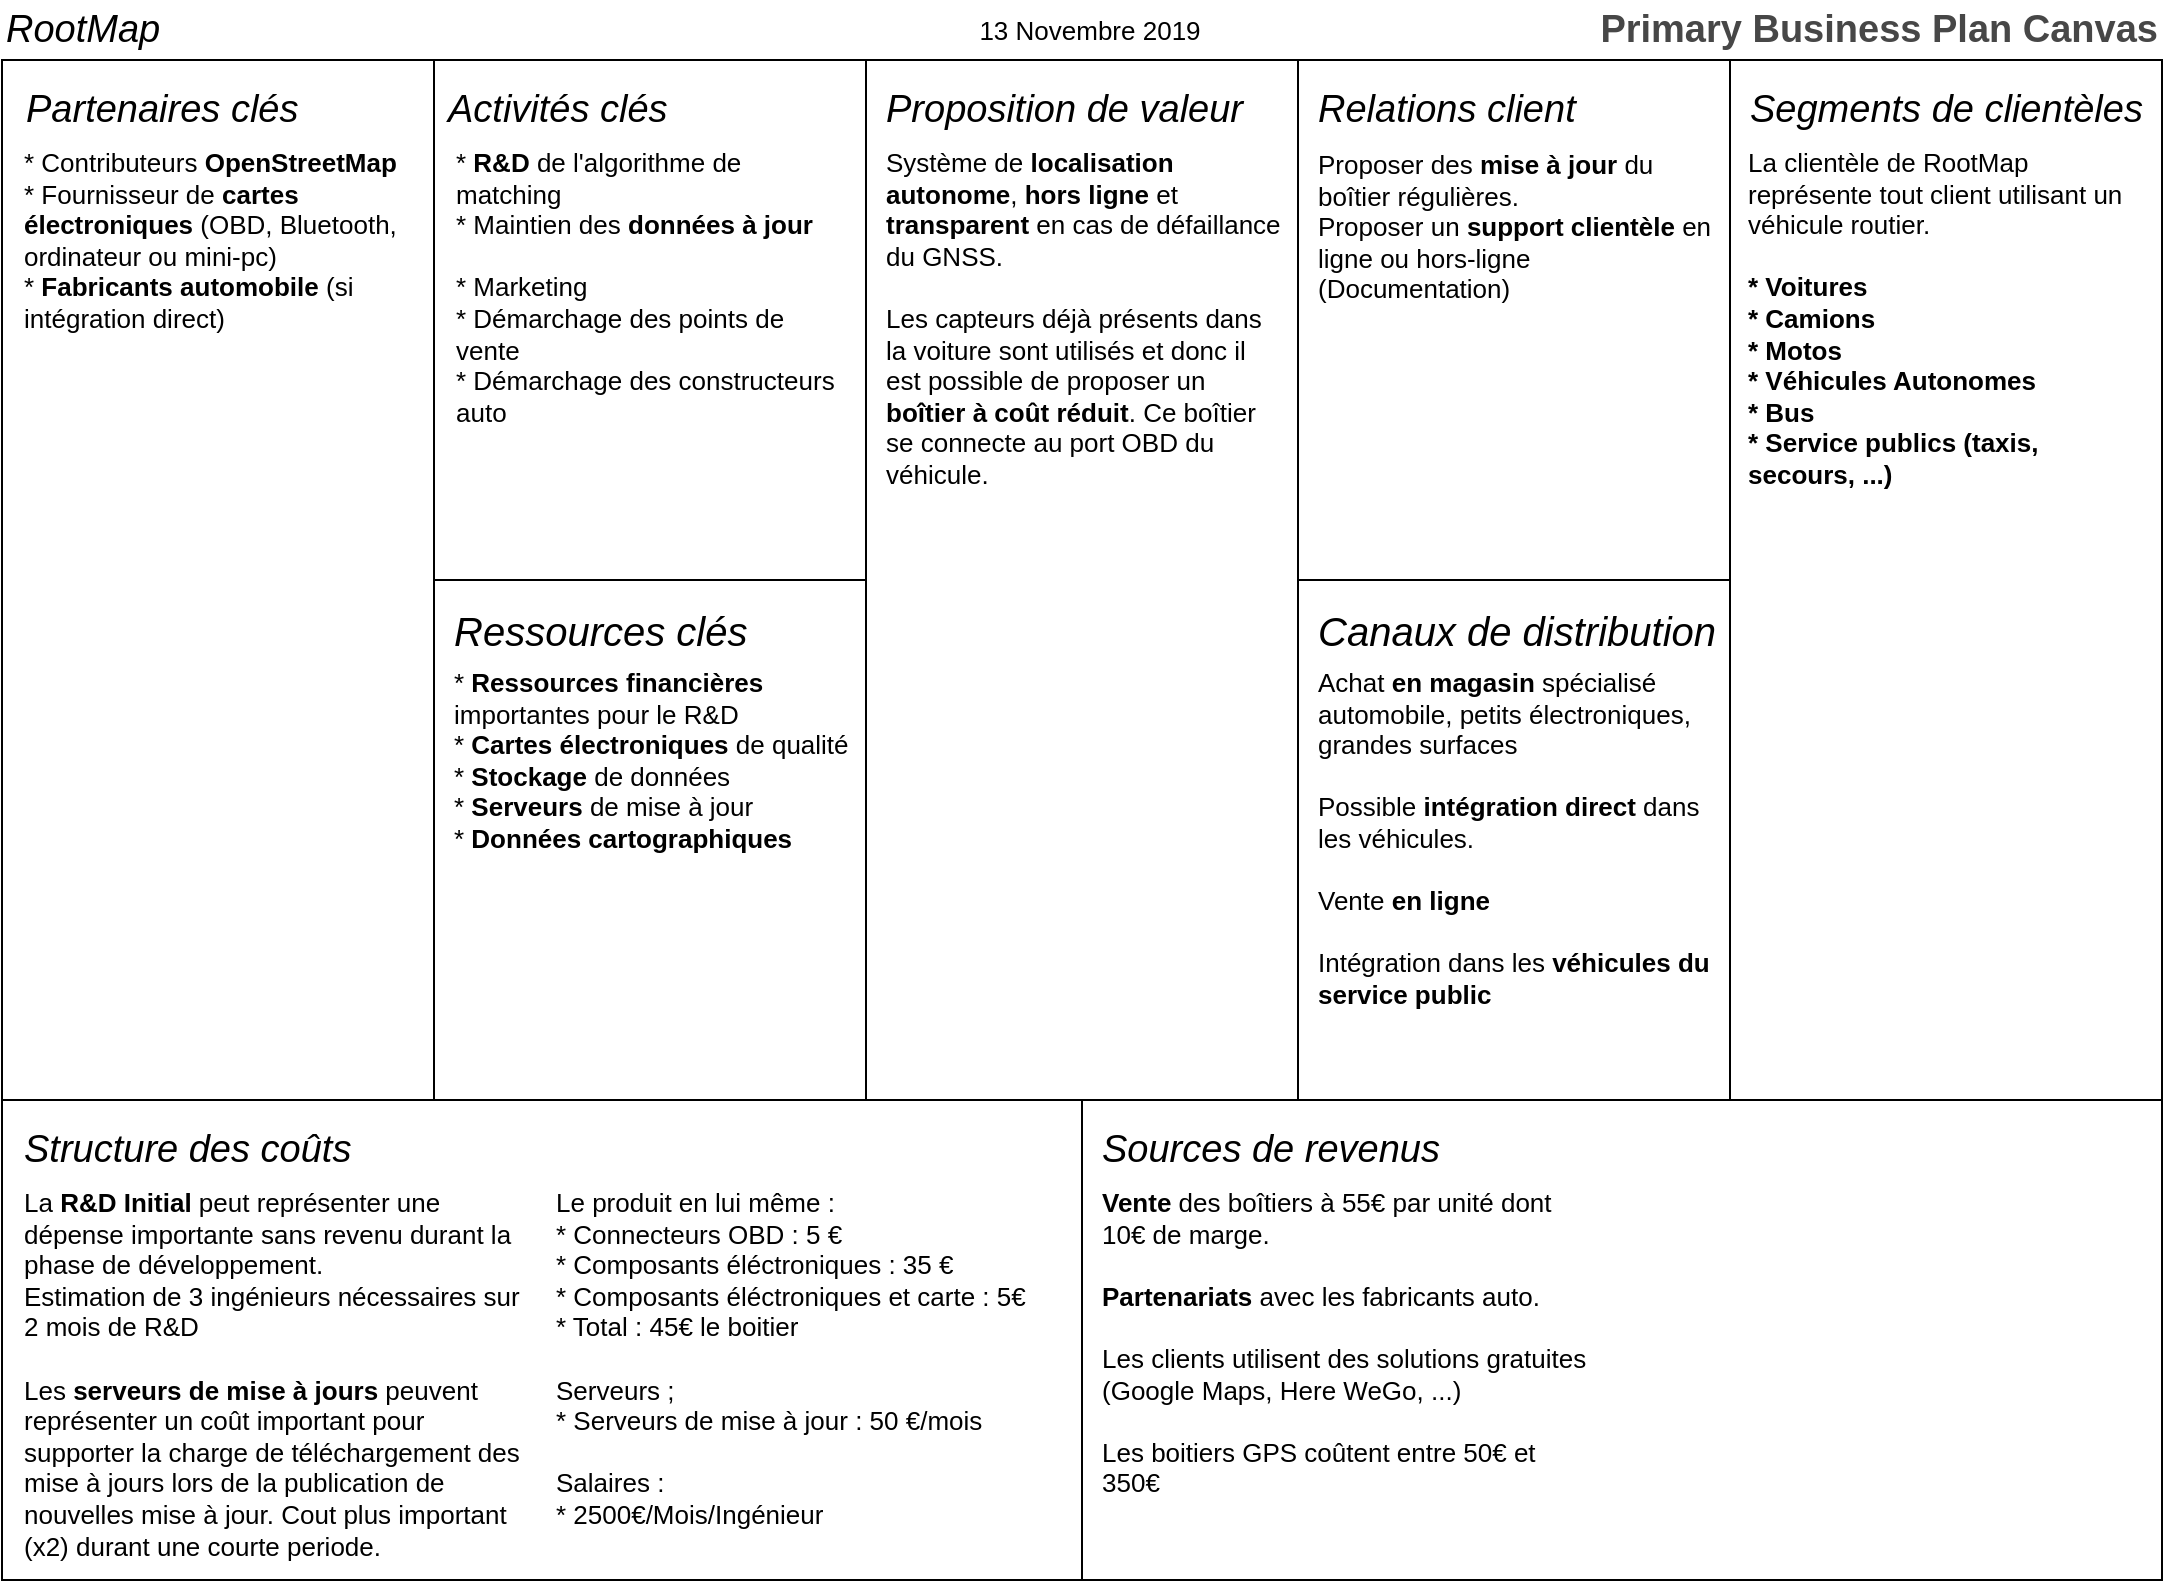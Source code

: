<mxfile version="12.2.6" type="github" pages="1">
  <diagram id="eKT6tdQYMb_ygVxlroEm" name="Page-1">
    <mxGraphModel dx="1408" dy="753" grid="1" gridSize="10" guides="1" tooltips="1" connect="1" arrows="1" fold="1" page="1" pageScale="1" pageWidth="1169" pageHeight="827" math="0" shadow="0">
      <root>
        <mxCell id="0"/>
        <mxCell id="1" parent="0"/>
        <mxCell id="AWoNhY88ZsLt_aYiDakC-1" value="" style="rounded=0;whiteSpace=wrap;html=1;" parent="1" vertex="1">
          <mxGeometry x="40" y="40" width="216.0" height="520.0" as="geometry"/>
        </mxCell>
        <mxCell id="AWoNhY88ZsLt_aYiDakC-3" value="" style="rounded=0;whiteSpace=wrap;html=1;" parent="1" vertex="1">
          <mxGeometry x="256" y="40" width="216" height="260" as="geometry"/>
        </mxCell>
        <mxCell id="AWoNhY88ZsLt_aYiDakC-4" value="" style="rounded=0;whiteSpace=wrap;html=1;" parent="1" vertex="1">
          <mxGeometry x="472.0" y="40" width="216.0" height="520.0" as="geometry"/>
        </mxCell>
        <mxCell id="AWoNhY88ZsLt_aYiDakC-5" value="" style="rounded=0;whiteSpace=wrap;html=1;" parent="1" vertex="1">
          <mxGeometry x="688" y="40" width="216" height="260" as="geometry"/>
        </mxCell>
        <mxCell id="AWoNhY88ZsLt_aYiDakC-7" value="" style="rounded=0;whiteSpace=wrap;html=1;" parent="1" vertex="1">
          <mxGeometry x="904.0" y="40" width="216.0" height="520.0" as="geometry"/>
        </mxCell>
        <mxCell id="AWoNhY88ZsLt_aYiDakC-9" value="" style="rounded=0;whiteSpace=wrap;html=1;" parent="1" vertex="1">
          <mxGeometry x="40" y="560" width="540" height="240" as="geometry"/>
        </mxCell>
        <mxCell id="AWoNhY88ZsLt_aYiDakC-10" value="" style="rounded=0;whiteSpace=wrap;html=1;" parent="1" vertex="1">
          <mxGeometry x="580" y="560" width="540" height="240" as="geometry"/>
        </mxCell>
        <mxCell id="AWoNhY88ZsLt_aYiDakC-12" value="" style="rounded=0;whiteSpace=wrap;html=1;" parent="1" vertex="1">
          <mxGeometry x="256" y="300" width="216" height="260" as="geometry"/>
        </mxCell>
        <mxCell id="AWoNhY88ZsLt_aYiDakC-13" value="" style="rounded=0;whiteSpace=wrap;html=1;" parent="1" vertex="1">
          <mxGeometry x="688" y="300" width="216" height="260" as="geometry"/>
        </mxCell>
        <mxCell id="AWoNhY88ZsLt_aYiDakC-14" value="Partenaires clés" style="text;html=1;strokeColor=none;fillColor=none;align=left;verticalAlign=middle;whiteSpace=wrap;rounded=0;fontSize=19;horizontal=1;spacing=2;fontFamily=Helvetica;fontStyle=2" parent="1" vertex="1">
          <mxGeometry x="50" y="50" width="200" height="30" as="geometry"/>
        </mxCell>
        <mxCell id="AWoNhY88ZsLt_aYiDakC-15" value="Ressources clés" style="text;html=1;strokeColor=none;fillColor=none;align=left;verticalAlign=middle;whiteSpace=wrap;rounded=0;fontSize=20;horizontal=1;spacing=2;fontFamily=Helvetica;fontStyle=2" parent="1" vertex="1">
          <mxGeometry x="264" y="310" width="200" height="30" as="geometry"/>
        </mxCell>
        <mxCell id="AWoNhY88ZsLt_aYiDakC-16" value="Proposition de valeur" style="text;html=1;strokeColor=none;fillColor=none;align=left;verticalAlign=middle;whiteSpace=wrap;rounded=0;fontSize=19;horizontal=1;spacing=2;fontFamily=Helvetica;fontStyle=2" parent="1" vertex="1">
          <mxGeometry x="480" y="50" width="200" height="30" as="geometry"/>
        </mxCell>
        <mxCell id="AWoNhY88ZsLt_aYiDakC-17" value="Sources de revenus" style="text;html=1;strokeColor=none;fillColor=none;align=left;verticalAlign=middle;whiteSpace=wrap;rounded=0;fontSize=19;horizontal=1;spacing=2;fontFamily=Helvetica;fontStyle=2" parent="1" vertex="1">
          <mxGeometry x="588" y="570" width="522" height="30" as="geometry"/>
        </mxCell>
        <mxCell id="AWoNhY88ZsLt_aYiDakC-18" value="Structure des coûts" style="text;html=1;strokeColor=none;fillColor=none;align=left;verticalAlign=middle;whiteSpace=wrap;rounded=0;fontSize=19;horizontal=1;spacing=2;fontFamily=Helvetica;fontStyle=2" parent="1" vertex="1">
          <mxGeometry x="49" y="570" width="522" height="30" as="geometry"/>
        </mxCell>
        <mxCell id="AWoNhY88ZsLt_aYiDakC-19" value="Activités clés" style="text;html=1;strokeColor=none;fillColor=none;align=left;verticalAlign=middle;whiteSpace=wrap;rounded=0;fontSize=19;horizontal=1;spacing=2;fontFamily=Helvetica;fontStyle=2" parent="1" vertex="1">
          <mxGeometry x="261" y="50" width="200" height="30" as="geometry"/>
        </mxCell>
        <mxCell id="zTbAilV8LbICH3tXDX_m-5" value="Relations client" style="text;html=1;strokeColor=none;fillColor=none;align=left;verticalAlign=middle;whiteSpace=wrap;rounded=0;fontSize=19;horizontal=1;spacing=2;fontFamily=Helvetica;fontStyle=2" parent="1" vertex="1">
          <mxGeometry x="696" y="50" width="200" height="30" as="geometry"/>
        </mxCell>
        <mxCell id="AWoNhY88ZsLt_aYiDakC-21" value="Segments de clientèles" style="text;html=1;strokeColor=none;fillColor=none;align=left;verticalAlign=middle;whiteSpace=wrap;rounded=0;fontSize=19;horizontal=1;spacing=2;fontFamily=Helvetica;fontStyle=2" parent="1" vertex="1">
          <mxGeometry x="912" y="50" width="200" height="30" as="geometry"/>
        </mxCell>
        <mxCell id="AWoNhY88ZsLt_aYiDakC-22" value="Canaux de distribution" style="text;html=1;strokeColor=none;fillColor=none;align=left;verticalAlign=middle;whiteSpace=wrap;rounded=0;fontSize=20;horizontal=1;spacing=2;fontFamily=Helvetica;fontStyle=2" parent="1" vertex="1">
          <mxGeometry x="696" y="310" width="204" height="30" as="geometry"/>
        </mxCell>
        <mxCell id="AWoNhY88ZsLt_aYiDakC-24" value="&lt;div&gt;* Contributeurs &lt;b&gt;OpenStreetMap&lt;/b&gt;&lt;/div&gt;&lt;div&gt;* Fournisseur de &lt;b&gt;cartes électroniques&lt;/b&gt; (OBD, Bluetooth, ordinateur ou mini-pc)&lt;br&gt;&lt;/div&gt;&lt;div&gt;* &lt;b&gt;Fabricants automobile&lt;/b&gt; (si intégration direct)&lt;br&gt;&lt;/div&gt;" style="text;html=1;strokeColor=none;fillColor=none;spacing=2;spacingTop=-3;whiteSpace=wrap;overflow=hidden;rounded=0;fontFamily=Helvetica;fontSize=13;align=left;" parent="1" vertex="1">
          <mxGeometry x="49" y="80" width="201" height="470" as="geometry"/>
        </mxCell>
        <mxCell id="AWoNhY88ZsLt_aYiDakC-25" value="&lt;span&gt;Système de &lt;b&gt;localisation&lt;/b&gt; &lt;b&gt;autonome&lt;/b&gt;, &lt;b&gt;hors ligne&lt;/b&gt; et &lt;b&gt;transparent&lt;/b&gt; en cas de défaillance du GNSS.&lt;/span&gt;&lt;br&gt;&lt;div&gt;&lt;br&gt;&lt;/div&gt;&lt;div&gt;Les capteurs déjà présents dans la voiture sont utilisés et donc il est possible de proposer un &lt;b&gt;boîtier à coût réduit&lt;/b&gt;. Ce boîtier se connecte au port OBD du véhicule.&lt;br&gt; &lt;/div&gt;" style="text;html=1;strokeColor=none;fillColor=none;spacing=2;spacingTop=-3;whiteSpace=wrap;overflow=hidden;rounded=0;fontFamily=Helvetica;fontSize=13;align=left;" parent="1" vertex="1">
          <mxGeometry x="480" y="80" width="201" height="470" as="geometry"/>
        </mxCell>
        <mxCell id="AWoNhY88ZsLt_aYiDakC-26" value="&lt;div&gt;La clientèle de RootMap représente tout client utilisant un véhicule routier.&lt;/div&gt;&lt;div&gt;&lt;br&gt;&lt;/div&gt;&lt;div&gt;&lt;b&gt;* Voitures&lt;/b&gt;&lt;/div&gt;&lt;div&gt;&lt;b&gt;* Camions&lt;/b&gt;&lt;/div&gt;&lt;div&gt;&lt;b&gt;* Motos&lt;/b&gt;&lt;/div&gt;&lt;div&gt;&lt;b&gt;* Véhicules Autonomes&lt;/b&gt;&lt;/div&gt;&lt;div&gt;&lt;b&gt;* Bus&lt;/b&gt;&lt;/div&gt;&lt;div&gt;&lt;b&gt;* Service publics (taxis, secours, ...)&lt;/b&gt;&lt;/div&gt;" style="text;html=1;strokeColor=none;fillColor=none;spacing=2;spacingTop=-3;whiteSpace=wrap;overflow=hidden;rounded=0;fontFamily=Helvetica;fontSize=13;align=left;" parent="1" vertex="1">
          <mxGeometry x="911" y="80" width="201" height="470" as="geometry"/>
        </mxCell>
        <mxCell id="AWoNhY88ZsLt_aYiDakC-27" value="&lt;div&gt;* &lt;b&gt;R&amp;amp;D&lt;/b&gt; de l&#39;algorithme de matching&lt;/div&gt;&lt;div&gt;* Maintien des &lt;b&gt;données à jour&lt;/b&gt;&lt;/div&gt;&lt;div&gt;&lt;br&gt;&lt;/div&gt;&lt;div&gt;* Marketing&lt;/div&gt;&lt;div&gt;* Démarchage des points de vente&lt;/div&gt;&lt;div&gt;* Démarchage des constructeurs auto&lt;br&gt;&lt;/div&gt;" style="text;html=1;strokeColor=none;fillColor=none;spacing=2;spacingTop=-3;whiteSpace=wrap;overflow=hidden;rounded=0;fontFamily=Helvetica;fontSize=13;align=left;" parent="1" vertex="1">
          <mxGeometry x="265" y="80" width="201" height="210" as="geometry"/>
        </mxCell>
        <mxCell id="AWoNhY88ZsLt_aYiDakC-28" value="&lt;div&gt;* &lt;b&gt;Ressources financières&lt;/b&gt; importantes pour le R&amp;amp;D&lt;/div&gt;&lt;div&gt;* &lt;b&gt;Cartes électroniques&lt;/b&gt; de qualité&lt;/div&gt;&lt;div&gt;* &lt;b&gt;Stockage&lt;/b&gt; de données&lt;/div&gt;&lt;div&gt;* &lt;b&gt;Serveurs&lt;/b&gt; de mise à jour&lt;/div&gt;&lt;div&gt;* &lt;b&gt;Données cartographiques&lt;/b&gt;&lt;/div&gt;" style="text;html=1;strokeColor=none;fillColor=none;spacing=2;spacingTop=-3;whiteSpace=wrap;overflow=hidden;rounded=0;fontFamily=Helvetica;fontSize=13;align=left;" parent="1" vertex="1">
          <mxGeometry x="264" y="340" width="201" height="210" as="geometry"/>
        </mxCell>
        <mxCell id="AWoNhY88ZsLt_aYiDakC-29" value="&lt;div&gt;Achat &lt;b&gt;en magasin&lt;/b&gt; spécialisé automobile, petits électroniques, grandes surfaces&lt;br&gt;&lt;/div&gt;&lt;div&gt;&lt;br&gt;&lt;/div&gt;&lt;div&gt;Possible &lt;b&gt;intégration direct&lt;/b&gt; dans les véhicules.&lt;/div&gt;&lt;div&gt;&lt;br&gt;&lt;/div&gt;&lt;div&gt;Vente &lt;b&gt;en ligne&lt;/b&gt;&lt;/div&gt;&lt;div&gt;&lt;b&gt;&lt;br&gt;&lt;/b&gt;&lt;/div&gt;&lt;div&gt;Intégration dans les &lt;b&gt;véhicules du service public&lt;/b&gt;&lt;br&gt;&lt;/div&gt;" style="text;html=1;strokeColor=none;fillColor=none;spacing=2;spacingTop=-3;whiteSpace=wrap;overflow=hidden;rounded=0;fontFamily=Helvetica;fontSize=13;align=left;" parent="1" vertex="1">
          <mxGeometry x="696" y="340" width="201" height="210" as="geometry"/>
        </mxCell>
        <mxCell id="AWoNhY88ZsLt_aYiDakC-30" value="&lt;div&gt;Proposer des &lt;b&gt;mise à jour&lt;/b&gt; du boîtier régulières.&lt;/div&gt;&lt;div&gt;Proposer un &lt;b&gt;support clientèle&lt;/b&gt; en ligne ou hors-ligne (Documentation)&lt;/div&gt;" style="text;html=1;strokeColor=none;fillColor=none;spacing=2;spacingTop=-3;whiteSpace=wrap;overflow=hidden;rounded=0;fontFamily=Helvetica;fontSize=13;align=left;" parent="1" vertex="1">
          <mxGeometry x="696" y="81" width="201" height="210" as="geometry"/>
        </mxCell>
        <mxCell id="AWoNhY88ZsLt_aYiDakC-31" value="&lt;div&gt;La &lt;b&gt;R&amp;amp;D Initial&lt;/b&gt; peut représenter une dépense importante sans revenu durant la phase de développement.&lt;/div&gt;&lt;div&gt;Estimation de 3 ingénieurs nécessaires sur 2 mois de R&amp;amp;D&lt;br&gt;&lt;/div&gt;&lt;div&gt;&lt;br&gt;&lt;/div&gt;&lt;div&gt;Les &lt;b&gt;serveurs de mise à jours&lt;/b&gt; peuvent représenter un coût important pour supporter la charge de téléchargement des mise à jours lors de la publication de nouvelles mise à jour. Cout plus important (x2) durant une courte periode.&lt;br&gt;&lt;/div&gt;" style="text;html=1;strokeColor=none;fillColor=none;spacing=2;spacingTop=-3;whiteSpace=wrap;overflow=hidden;rounded=0;fontFamily=Helvetica;fontSize=13;align=left;" parent="1" vertex="1">
          <mxGeometry x="49" y="600" width="251" height="190" as="geometry"/>
        </mxCell>
        <mxCell id="AWoNhY88ZsLt_aYiDakC-33" value="&lt;div&gt;&lt;b&gt;Vente&lt;/b&gt; des boîtiers à 55€ par unité dont 10€ de marge.&lt;/div&gt;&lt;div&gt;&lt;br&gt;&lt;/div&gt;&lt;div&gt;&lt;b&gt;Partenariats&lt;/b&gt; avec les fabricants auto.&lt;/div&gt;&lt;div&gt;&lt;br&gt;&lt;/div&gt;&lt;div&gt;Les clients utilisent des solutions gratuites (Google Maps, Here WeGo, ...)&lt;/div&gt;&lt;div&gt;&lt;br&gt;&lt;/div&gt;&lt;div&gt;Les boitiers GPS coûtent entre 50€ et 350€&lt;br&gt;&lt;/div&gt;" style="text;html=1;strokeColor=none;fillColor=none;spacing=2;spacingTop=-3;whiteSpace=wrap;overflow=hidden;rounded=0;fontFamily=Helvetica;fontSize=13;align=left;" parent="1" vertex="1">
          <mxGeometry x="588" y="600" width="251" height="190" as="geometry"/>
        </mxCell>
        <mxCell id="AWoNhY88ZsLt_aYiDakC-36" value="RootMap" style="text;html=1;strokeColor=none;fillColor=none;align=left;verticalAlign=middle;whiteSpace=wrap;rounded=0;fontSize=19;horizontal=1;spacing=2;fontFamily=Helvetica;fontStyle=2" parent="1" vertex="1">
          <mxGeometry x="40" y="10" width="200" height="30" as="geometry"/>
        </mxCell>
        <mxCell id="AWoNhY88ZsLt_aYiDakC-37" value="Primary Business Plan Canvas" style="text;html=1;strokeColor=none;fillColor=none;align=right;verticalAlign=middle;whiteSpace=wrap;rounded=0;fontSize=19;horizontal=1;spacing=2;fontFamily=Helvetica;fontStyle=1;fontColor=#474747;" parent="1" vertex="1">
          <mxGeometry x="770" y="10" width="350" height="30" as="geometry"/>
        </mxCell>
        <mxCell id="AWoNhY88ZsLt_aYiDakC-38" value="13 Novembre 2019" style="text;html=1;strokeColor=none;fillColor=none;align=center;verticalAlign=middle;whiteSpace=wrap;rounded=0;fontSize=13;horizontal=1;spacing=2;fontFamily=Helvetica;fontStyle=0" parent="1" vertex="1">
          <mxGeometry x="481" y="10" width="206" height="30" as="geometry"/>
        </mxCell>
        <mxCell id="wxidHyfhj4Skb0KRaWUA-1" value="&lt;div&gt;Le produit en lui même :&lt;/div&gt;&lt;div&gt;* Connecteurs OBD : 5 €&lt;/div&gt;&lt;div&gt;* Composants éléctroniques : 35 €&lt;/div&gt;&lt;div&gt;* Composants éléctroniques et carte : 5€&lt;/div&gt;&lt;div&gt;* Total : 45€ le boitier&lt;/div&gt;&lt;div&gt;&lt;br&gt;&lt;/div&gt;&lt;div&gt;Serveurs ;&lt;/div&gt;&lt;div&gt;* Serveurs de mise à jour : 50 €/mois&lt;/div&gt;&lt;div&gt;&lt;br&gt;&lt;/div&gt;&lt;div&gt;Salaires :&lt;/div&gt;&lt;div&gt;* 2500€/Mois/Ingénieur&lt;br&gt;&lt;/div&gt;&lt;div&gt;&lt;br&gt;&lt;/div&gt;" style="text;html=1;strokeColor=none;fillColor=none;spacing=2;spacingTop=-3;whiteSpace=wrap;overflow=hidden;rounded=0;fontFamily=Helvetica;fontSize=13;align=left;" parent="1" vertex="1">
          <mxGeometry x="314.5" y="600" width="251" height="190" as="geometry"/>
        </mxCell>
      </root>
    </mxGraphModel>
  </diagram>
</mxfile>
